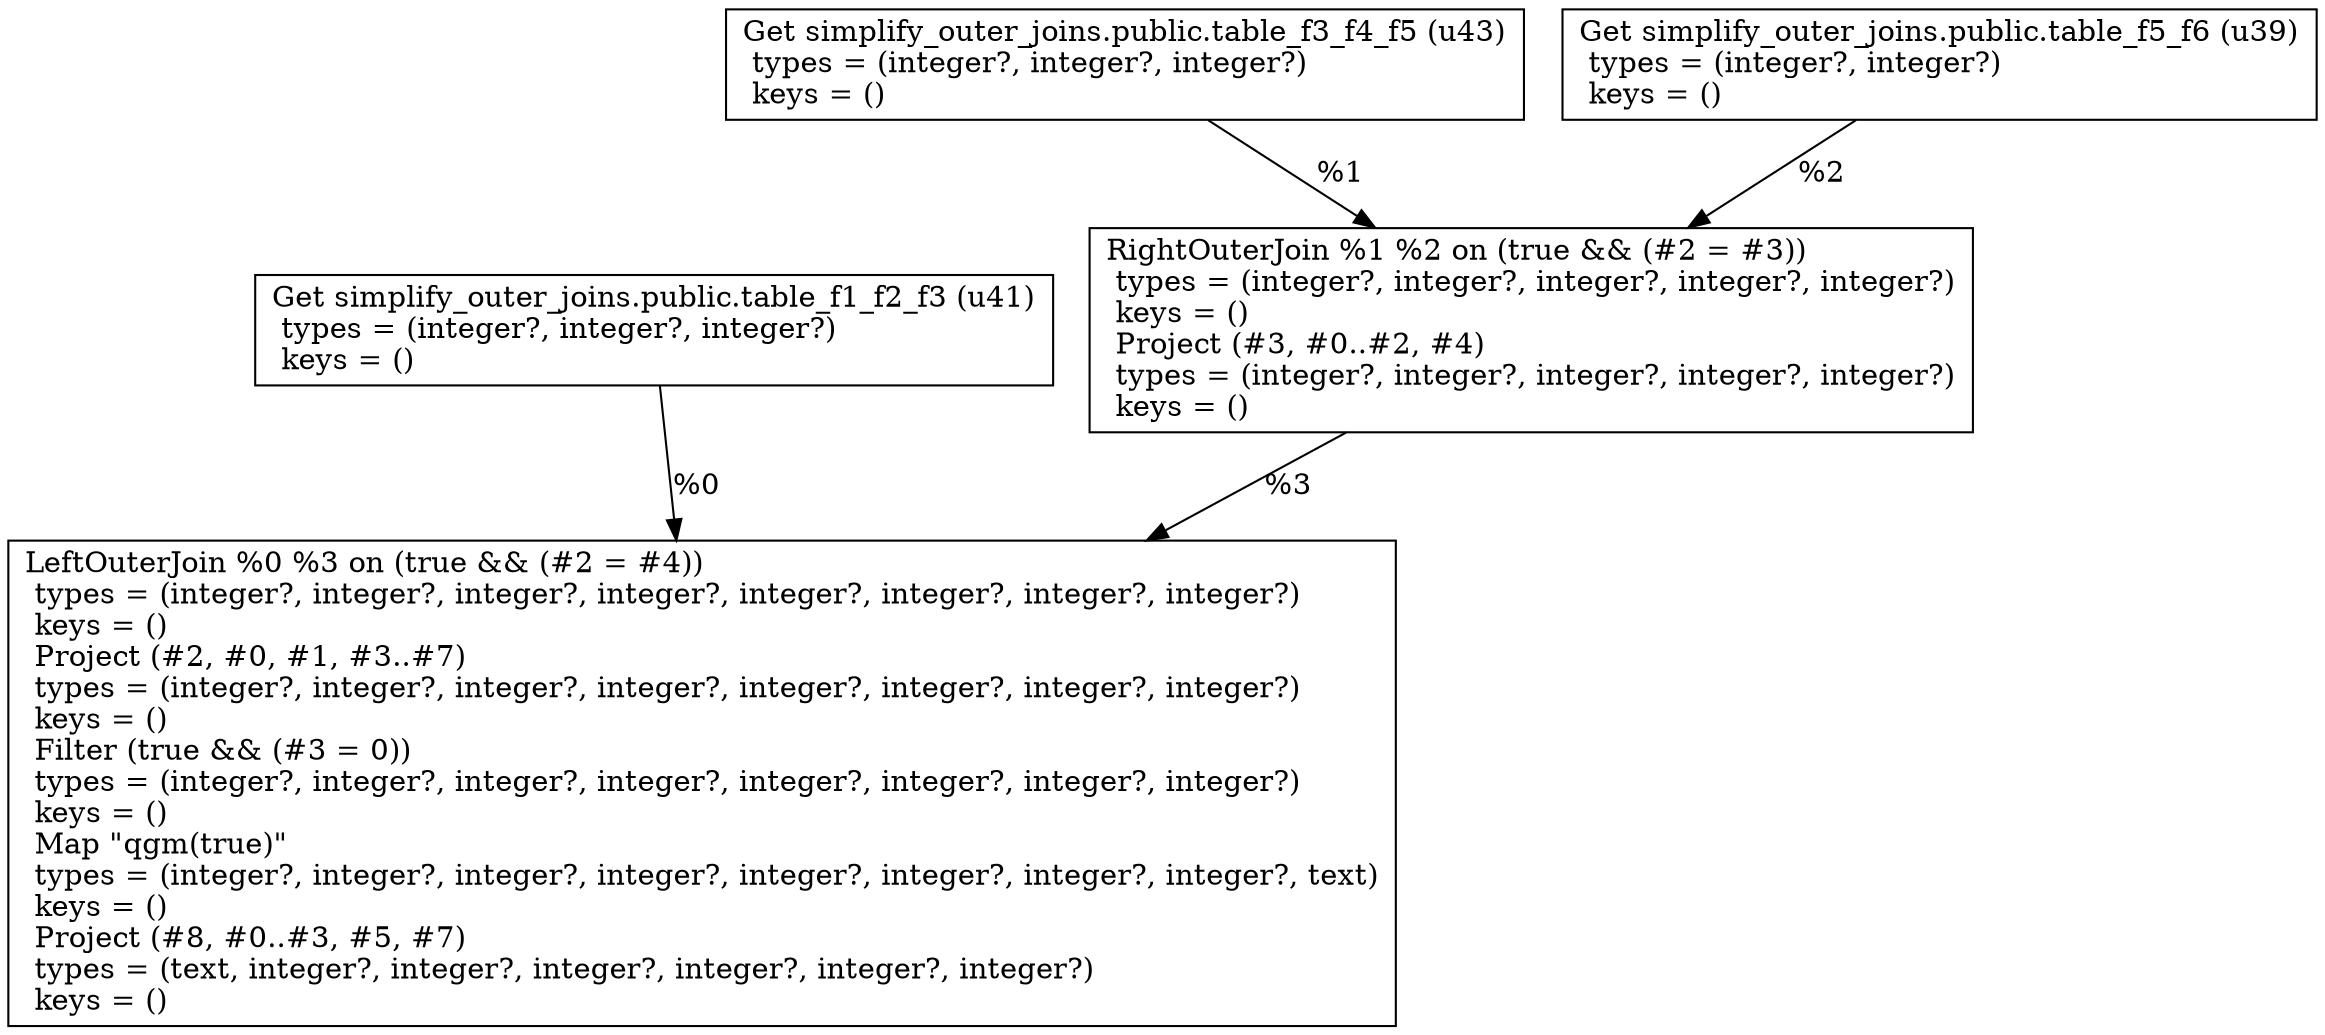 digraph G {
    node0 [shape = record, label=" Get simplify_outer_joins.public.table_f1_f2_f3 (u41)\l  types = (integer?, integer?, integer?)\l  keys = ()\l"]
    node1 [shape = record, label=" Get simplify_outer_joins.public.table_f3_f4_f5 (u43)\l  types = (integer?, integer?, integer?)\l  keys = ()\l"]
    node2 [shape = record, label=" Get simplify_outer_joins.public.table_f5_f6 (u39)\l  types = (integer?, integer?)\l  keys = ()\l"]
    node3 [shape = record, label=" RightOuterJoin %1 %2 on (true && (#2 = #3))\l  types = (integer?, integer?, integer?, integer?, integer?)\l  keys = ()\l Project (#3, #0..#2, #4)\l  types = (integer?, integer?, integer?, integer?, integer?)\l  keys = ()\l"]
    node4 [shape = record, label=" LeftOuterJoin %0 %3 on (true && (#2 = #4))\l  types = (integer?, integer?, integer?, integer?, integer?, integer?, integer?, integer?)\l  keys = ()\l Project (#2, #0, #1, #3..#7)\l  types = (integer?, integer?, integer?, integer?, integer?, integer?, integer?, integer?)\l  keys = ()\l Filter (true && (#3 = 0))\l  types = (integer?, integer?, integer?, integer?, integer?, integer?, integer?, integer?)\l  keys = ()\l Map \"qgm(true)\"\l  types = (integer?, integer?, integer?, integer?, integer?, integer?, integer?, integer?, text)\l  keys = ()\l Project (#8, #0..#3, #5, #7)\l  types = (text, integer?, integer?, integer?, integer?, integer?, integer?)\l  keys = ()\l"]
    node3 -> node4 [label = "%3\l"]
    node1 -> node3 [label = "%1\l"]
    node0 -> node4 [label = "%0\l"]
    node2 -> node3 [label = "%2\l"]
}
